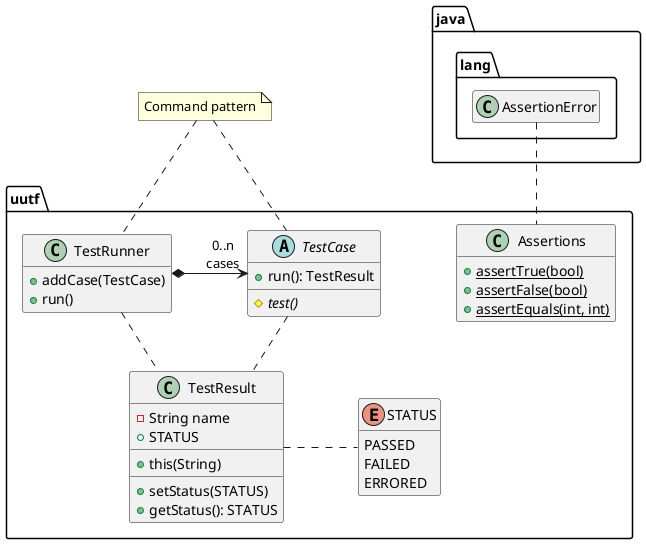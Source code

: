 @startuml

skinparam nodesep 75
skinparam ranksep 50
hide empty members



package uutf {

  class Assertions {
    + {static} assertTrue(bool)
    + {static} assertFalse(bool)
    + {static} assertEquals(int, int)
  }

  abstract class TestCase {
    + run(): TestResult
    __
    # {abstract} test()
  }

  class TestRunner {
    + addCase(TestCase)
    + run()
  }

  TestRunner *-> "0..n\ncases" TestCase
  TestCase .. TestResult
  TestRunner .. TestResult

enum STATUS {
  PASSED
  FAILED
  ERRORED
}

class TestResult {
  - String name
  + STATUS
  __
  + this(String)
  __
  + setStatus(STATUS)
  + getStatus(): STATUS
}

TestResult . STATUS

}

note "Command pattern" as N1
N1 .. TestRunner
N1 .. TestCase

package java.lang {
  class AssertionError
}

AssertionError .. Assertions




@enduml
